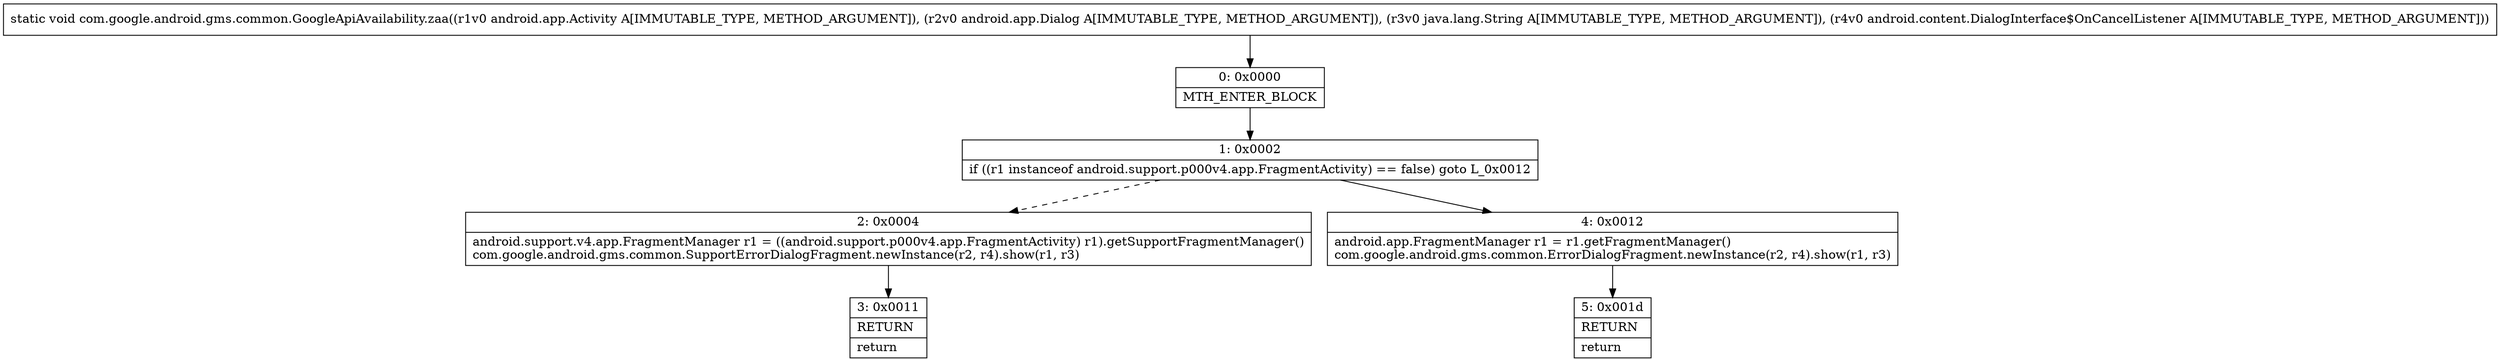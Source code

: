 digraph "CFG forcom.google.android.gms.common.GoogleApiAvailability.zaa(Landroid\/app\/Activity;Landroid\/app\/Dialog;Ljava\/lang\/String;Landroid\/content\/DialogInterface$OnCancelListener;)V" {
Node_0 [shape=record,label="{0\:\ 0x0000|MTH_ENTER_BLOCK\l}"];
Node_1 [shape=record,label="{1\:\ 0x0002|if ((r1 instanceof android.support.p000v4.app.FragmentActivity) == false) goto L_0x0012\l}"];
Node_2 [shape=record,label="{2\:\ 0x0004|android.support.v4.app.FragmentManager r1 = ((android.support.p000v4.app.FragmentActivity) r1).getSupportFragmentManager()\lcom.google.android.gms.common.SupportErrorDialogFragment.newInstance(r2, r4).show(r1, r3)\l}"];
Node_3 [shape=record,label="{3\:\ 0x0011|RETURN\l|return\l}"];
Node_4 [shape=record,label="{4\:\ 0x0012|android.app.FragmentManager r1 = r1.getFragmentManager()\lcom.google.android.gms.common.ErrorDialogFragment.newInstance(r2, r4).show(r1, r3)\l}"];
Node_5 [shape=record,label="{5\:\ 0x001d|RETURN\l|return\l}"];
MethodNode[shape=record,label="{static void com.google.android.gms.common.GoogleApiAvailability.zaa((r1v0 android.app.Activity A[IMMUTABLE_TYPE, METHOD_ARGUMENT]), (r2v0 android.app.Dialog A[IMMUTABLE_TYPE, METHOD_ARGUMENT]), (r3v0 java.lang.String A[IMMUTABLE_TYPE, METHOD_ARGUMENT]), (r4v0 android.content.DialogInterface$OnCancelListener A[IMMUTABLE_TYPE, METHOD_ARGUMENT])) }"];
MethodNode -> Node_0;
Node_0 -> Node_1;
Node_1 -> Node_2[style=dashed];
Node_1 -> Node_4;
Node_2 -> Node_3;
Node_4 -> Node_5;
}

